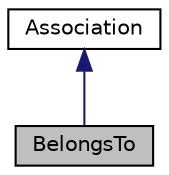digraph "BelongsTo"
{
  edge [fontname="Helvetica",fontsize="10",labelfontname="Helvetica",labelfontsize="10"];
  node [fontname="Helvetica",fontsize="10",shape=record];
  Node1 [label="BelongsTo",height=0.2,width=0.4,color="black", fillcolor="grey75", style="filled", fontcolor="black"];
  Node2 -> Node1 [dir="back",color="midnightblue",fontsize="10",style="solid",fontname="Helvetica"];
  Node2 [label="Association",height=0.2,width=0.4,color="black", fillcolor="white", style="filled",URL="$class_cake_1_1_o_r_m_1_1_association.html"];
}
